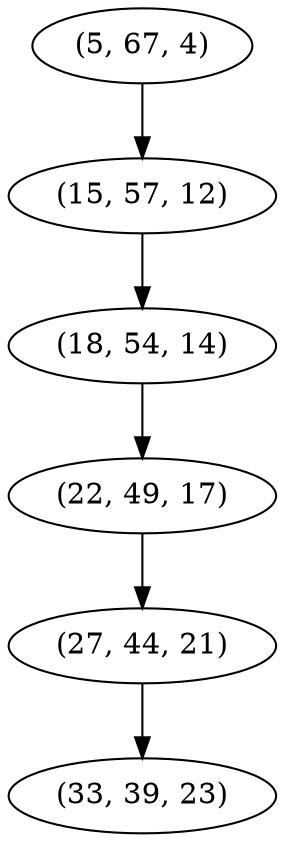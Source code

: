 digraph tree {
    "(5, 67, 4)";
    "(15, 57, 12)";
    "(18, 54, 14)";
    "(22, 49, 17)";
    "(27, 44, 21)";
    "(33, 39, 23)";
    "(5, 67, 4)" -> "(15, 57, 12)";
    "(15, 57, 12)" -> "(18, 54, 14)";
    "(18, 54, 14)" -> "(22, 49, 17)";
    "(22, 49, 17)" -> "(27, 44, 21)";
    "(27, 44, 21)" -> "(33, 39, 23)";
}
